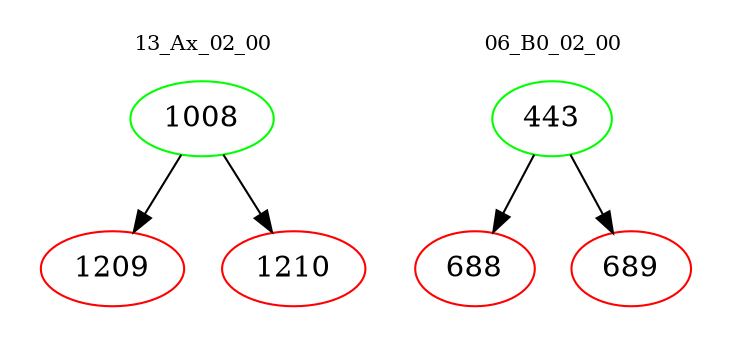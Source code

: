 digraph{
subgraph cluster_0 {
color = white
label = "13_Ax_02_00";
fontsize=10;
T0_1008 [label="1008", color="green"]
T0_1008 -> T0_1209 [color="black"]
T0_1209 [label="1209", color="red"]
T0_1008 -> T0_1210 [color="black"]
T0_1210 [label="1210", color="red"]
}
subgraph cluster_1 {
color = white
label = "06_B0_02_00";
fontsize=10;
T1_443 [label="443", color="green"]
T1_443 -> T1_688 [color="black"]
T1_688 [label="688", color="red"]
T1_443 -> T1_689 [color="black"]
T1_689 [label="689", color="red"]
}
}
